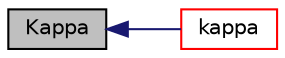 digraph "Kappa"
{
  bgcolor="transparent";
  edge [fontname="Helvetica",fontsize="10",labelfontname="Helvetica",labelfontsize="10"];
  node [fontname="Helvetica",fontsize="10",shape=record];
  rankdir="LR";
  Node1 [label="Kappa",height=0.2,width=0.4,color="black", fillcolor="grey75", style="filled", fontcolor="black"];
  Node1 -> Node2 [dir="back",color="midnightblue",fontsize="10",style="solid",fontname="Helvetica"];
  Node2 [label="kappa",height=0.2,width=0.4,color="red",URL="$a00392.html#ade885edc7c55d70ee36aebd5b3d666e9",tooltip="Isotropic thermal conductivity [W/mK]. "];
}

